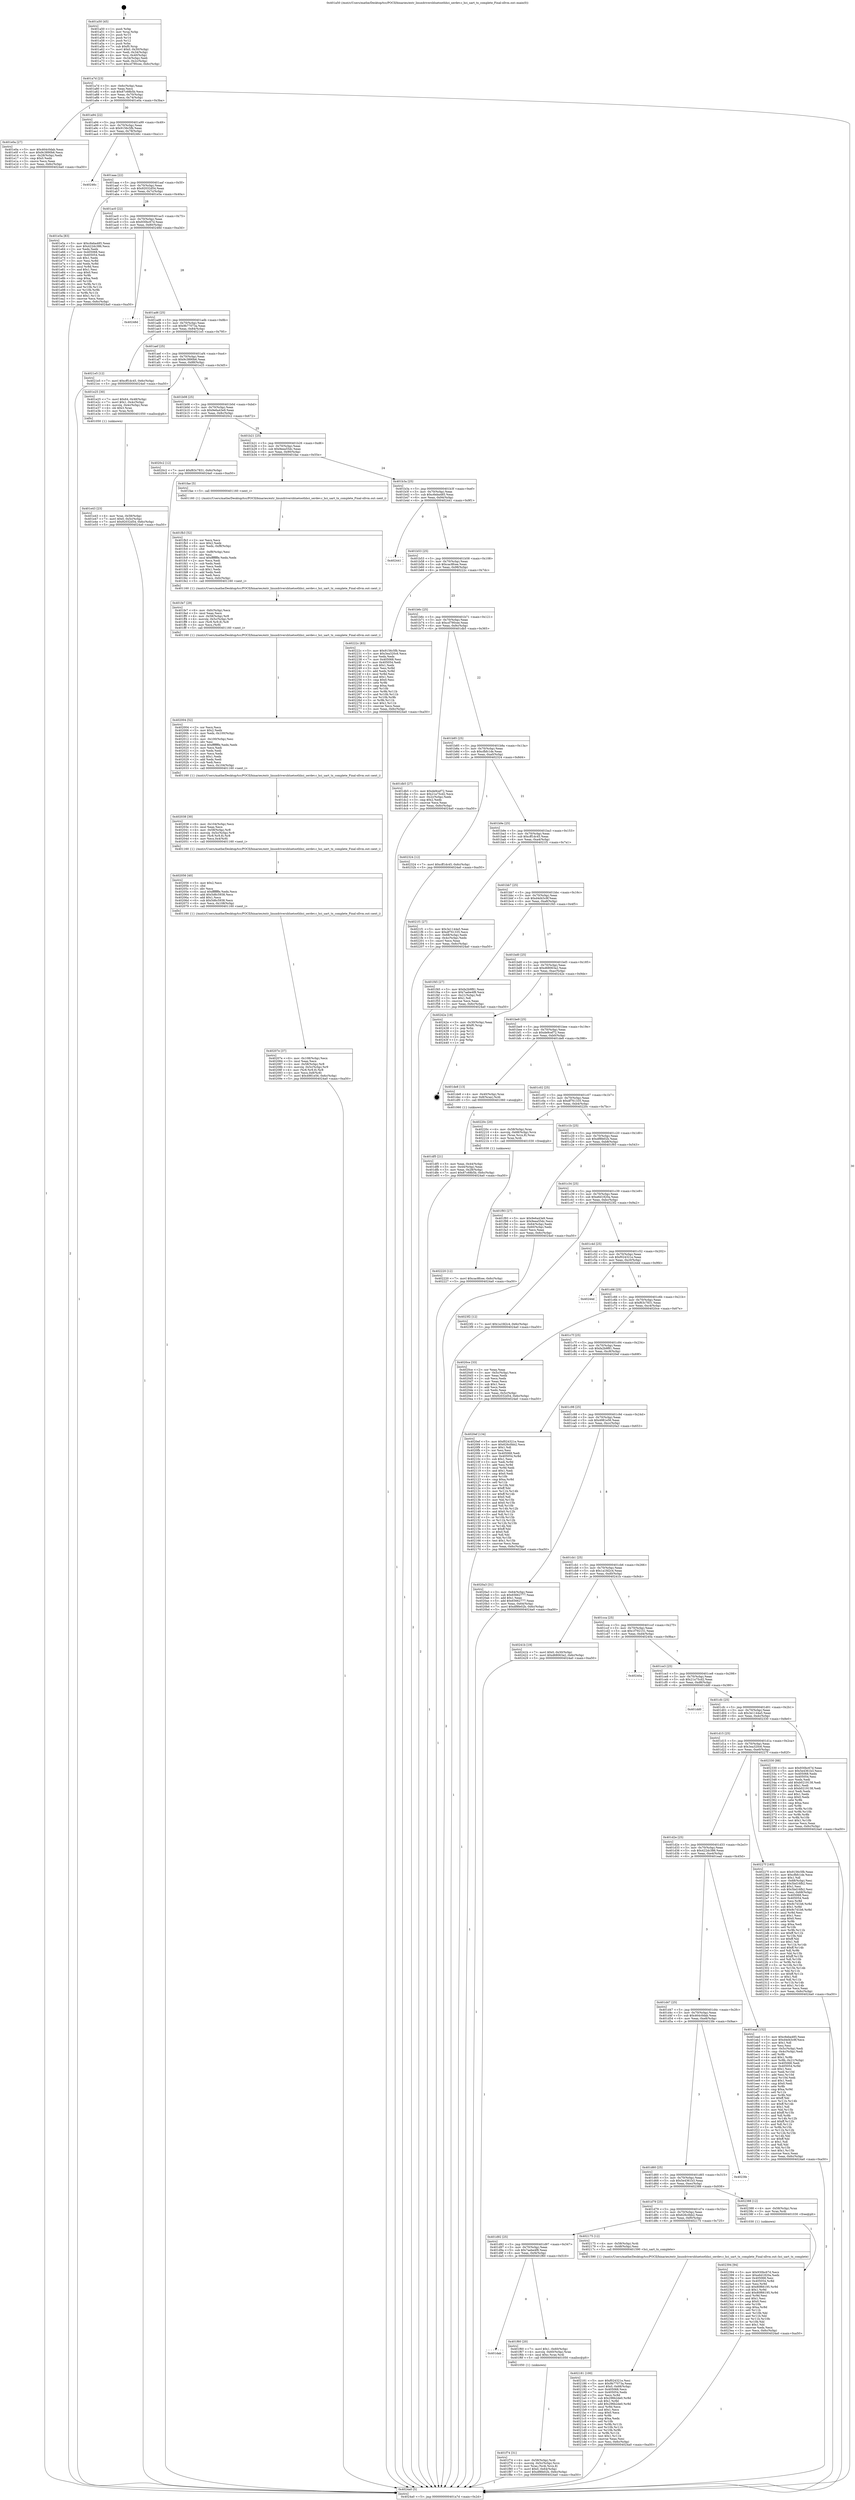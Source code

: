digraph "0x401a50" {
  label = "0x401a50 (/mnt/c/Users/mathe/Desktop/tcc/POCII/binaries/extr_linuxdriversbluetoothhci_serdev.c_hci_uart_tx_complete_Final-ollvm.out::main(0))"
  labelloc = "t"
  node[shape=record]

  Entry [label="",width=0.3,height=0.3,shape=circle,fillcolor=black,style=filled]
  "0x401a7d" [label="{
     0x401a7d [23]\l
     | [instrs]\l
     &nbsp;&nbsp;0x401a7d \<+3\>: mov -0x6c(%rbp),%eax\l
     &nbsp;&nbsp;0x401a80 \<+2\>: mov %eax,%ecx\l
     &nbsp;&nbsp;0x401a82 \<+6\>: sub $0x87c68b5b,%ecx\l
     &nbsp;&nbsp;0x401a88 \<+3\>: mov %eax,-0x70(%rbp)\l
     &nbsp;&nbsp;0x401a8b \<+3\>: mov %ecx,-0x74(%rbp)\l
     &nbsp;&nbsp;0x401a8e \<+6\>: je 0000000000401e0a \<main+0x3ba\>\l
  }"]
  "0x401e0a" [label="{
     0x401e0a [27]\l
     | [instrs]\l
     &nbsp;&nbsp;0x401e0a \<+5\>: mov $0x464c0dab,%eax\l
     &nbsp;&nbsp;0x401e0f \<+5\>: mov $0x9c3890b6,%ecx\l
     &nbsp;&nbsp;0x401e14 \<+3\>: mov -0x28(%rbp),%edx\l
     &nbsp;&nbsp;0x401e17 \<+3\>: cmp $0x0,%edx\l
     &nbsp;&nbsp;0x401e1a \<+3\>: cmove %ecx,%eax\l
     &nbsp;&nbsp;0x401e1d \<+3\>: mov %eax,-0x6c(%rbp)\l
     &nbsp;&nbsp;0x401e20 \<+5\>: jmp 00000000004024a0 \<main+0xa50\>\l
  }"]
  "0x401a94" [label="{
     0x401a94 [22]\l
     | [instrs]\l
     &nbsp;&nbsp;0x401a94 \<+5\>: jmp 0000000000401a99 \<main+0x49\>\l
     &nbsp;&nbsp;0x401a99 \<+3\>: mov -0x70(%rbp),%eax\l
     &nbsp;&nbsp;0x401a9c \<+5\>: sub $0x9156c5fb,%eax\l
     &nbsp;&nbsp;0x401aa1 \<+3\>: mov %eax,-0x78(%rbp)\l
     &nbsp;&nbsp;0x401aa4 \<+6\>: je 000000000040246c \<main+0xa1c\>\l
  }"]
  Exit [label="",width=0.3,height=0.3,shape=circle,fillcolor=black,style=filled,peripheries=2]
  "0x40246c" [label="{
     0x40246c\l
  }", style=dashed]
  "0x401aaa" [label="{
     0x401aaa [22]\l
     | [instrs]\l
     &nbsp;&nbsp;0x401aaa \<+5\>: jmp 0000000000401aaf \<main+0x5f\>\l
     &nbsp;&nbsp;0x401aaf \<+3\>: mov -0x70(%rbp),%eax\l
     &nbsp;&nbsp;0x401ab2 \<+5\>: sub $0x92032d54,%eax\l
     &nbsp;&nbsp;0x401ab7 \<+3\>: mov %eax,-0x7c(%rbp)\l
     &nbsp;&nbsp;0x401aba \<+6\>: je 0000000000401e5a \<main+0x40a\>\l
  }"]
  "0x402394" [label="{
     0x402394 [94]\l
     | [instrs]\l
     &nbsp;&nbsp;0x402394 \<+5\>: mov $0x930bc67d,%ecx\l
     &nbsp;&nbsp;0x402399 \<+5\>: mov $0xe6d1820a,%edx\l
     &nbsp;&nbsp;0x40239e \<+7\>: mov 0x405068,%esi\l
     &nbsp;&nbsp;0x4023a5 \<+8\>: mov 0x405054,%r8d\l
     &nbsp;&nbsp;0x4023ad \<+3\>: mov %esi,%r9d\l
     &nbsp;&nbsp;0x4023b0 \<+7\>: sub $0x80f66195,%r9d\l
     &nbsp;&nbsp;0x4023b7 \<+4\>: sub $0x1,%r9d\l
     &nbsp;&nbsp;0x4023bb \<+7\>: add $0x80f66195,%r9d\l
     &nbsp;&nbsp;0x4023c2 \<+4\>: imul %r9d,%esi\l
     &nbsp;&nbsp;0x4023c6 \<+3\>: and $0x1,%esi\l
     &nbsp;&nbsp;0x4023c9 \<+3\>: cmp $0x0,%esi\l
     &nbsp;&nbsp;0x4023cc \<+4\>: sete %r10b\l
     &nbsp;&nbsp;0x4023d0 \<+4\>: cmp $0xa,%r8d\l
     &nbsp;&nbsp;0x4023d4 \<+4\>: setl %r11b\l
     &nbsp;&nbsp;0x4023d8 \<+3\>: mov %r10b,%bl\l
     &nbsp;&nbsp;0x4023db \<+3\>: and %r11b,%bl\l
     &nbsp;&nbsp;0x4023de \<+3\>: xor %r11b,%r10b\l
     &nbsp;&nbsp;0x4023e1 \<+3\>: or %r10b,%bl\l
     &nbsp;&nbsp;0x4023e4 \<+3\>: test $0x1,%bl\l
     &nbsp;&nbsp;0x4023e7 \<+3\>: cmovne %edx,%ecx\l
     &nbsp;&nbsp;0x4023ea \<+3\>: mov %ecx,-0x6c(%rbp)\l
     &nbsp;&nbsp;0x4023ed \<+5\>: jmp 00000000004024a0 \<main+0xa50\>\l
  }"]
  "0x401e5a" [label="{
     0x401e5a [83]\l
     | [instrs]\l
     &nbsp;&nbsp;0x401e5a \<+5\>: mov $0xc6eba485,%eax\l
     &nbsp;&nbsp;0x401e5f \<+5\>: mov $0x422dc386,%ecx\l
     &nbsp;&nbsp;0x401e64 \<+2\>: xor %edx,%edx\l
     &nbsp;&nbsp;0x401e66 \<+7\>: mov 0x405068,%esi\l
     &nbsp;&nbsp;0x401e6d \<+7\>: mov 0x405054,%edi\l
     &nbsp;&nbsp;0x401e74 \<+3\>: sub $0x1,%edx\l
     &nbsp;&nbsp;0x401e77 \<+3\>: mov %esi,%r8d\l
     &nbsp;&nbsp;0x401e7a \<+3\>: add %edx,%r8d\l
     &nbsp;&nbsp;0x401e7d \<+4\>: imul %r8d,%esi\l
     &nbsp;&nbsp;0x401e81 \<+3\>: and $0x1,%esi\l
     &nbsp;&nbsp;0x401e84 \<+3\>: cmp $0x0,%esi\l
     &nbsp;&nbsp;0x401e87 \<+4\>: sete %r9b\l
     &nbsp;&nbsp;0x401e8b \<+3\>: cmp $0xa,%edi\l
     &nbsp;&nbsp;0x401e8e \<+4\>: setl %r10b\l
     &nbsp;&nbsp;0x401e92 \<+3\>: mov %r9b,%r11b\l
     &nbsp;&nbsp;0x401e95 \<+3\>: and %r10b,%r11b\l
     &nbsp;&nbsp;0x401e98 \<+3\>: xor %r10b,%r9b\l
     &nbsp;&nbsp;0x401e9b \<+3\>: or %r9b,%r11b\l
     &nbsp;&nbsp;0x401e9e \<+4\>: test $0x1,%r11b\l
     &nbsp;&nbsp;0x401ea2 \<+3\>: cmovne %ecx,%eax\l
     &nbsp;&nbsp;0x401ea5 \<+3\>: mov %eax,-0x6c(%rbp)\l
     &nbsp;&nbsp;0x401ea8 \<+5\>: jmp 00000000004024a0 \<main+0xa50\>\l
  }"]
  "0x401ac0" [label="{
     0x401ac0 [22]\l
     | [instrs]\l
     &nbsp;&nbsp;0x401ac0 \<+5\>: jmp 0000000000401ac5 \<main+0x75\>\l
     &nbsp;&nbsp;0x401ac5 \<+3\>: mov -0x70(%rbp),%eax\l
     &nbsp;&nbsp;0x401ac8 \<+5\>: sub $0x930bc67d,%eax\l
     &nbsp;&nbsp;0x401acd \<+3\>: mov %eax,-0x80(%rbp)\l
     &nbsp;&nbsp;0x401ad0 \<+6\>: je 000000000040248d \<main+0xa3d\>\l
  }"]
  "0x402220" [label="{
     0x402220 [12]\l
     | [instrs]\l
     &nbsp;&nbsp;0x402220 \<+7\>: movl $0xcac8fcee,-0x6c(%rbp)\l
     &nbsp;&nbsp;0x402227 \<+5\>: jmp 00000000004024a0 \<main+0xa50\>\l
  }"]
  "0x40248d" [label="{
     0x40248d\l
  }", style=dashed]
  "0x401ad6" [label="{
     0x401ad6 [25]\l
     | [instrs]\l
     &nbsp;&nbsp;0x401ad6 \<+5\>: jmp 0000000000401adb \<main+0x8b\>\l
     &nbsp;&nbsp;0x401adb \<+3\>: mov -0x70(%rbp),%eax\l
     &nbsp;&nbsp;0x401ade \<+5\>: sub $0x9b77073a,%eax\l
     &nbsp;&nbsp;0x401ae3 \<+6\>: mov %eax,-0x84(%rbp)\l
     &nbsp;&nbsp;0x401ae9 \<+6\>: je 00000000004021e5 \<main+0x795\>\l
  }"]
  "0x402181" [label="{
     0x402181 [100]\l
     | [instrs]\l
     &nbsp;&nbsp;0x402181 \<+5\>: mov $0xf024321e,%esi\l
     &nbsp;&nbsp;0x402186 \<+5\>: mov $0x9b77073a,%eax\l
     &nbsp;&nbsp;0x40218b \<+7\>: movl $0x0,-0x68(%rbp)\l
     &nbsp;&nbsp;0x402192 \<+7\>: mov 0x405068,%ecx\l
     &nbsp;&nbsp;0x402199 \<+7\>: mov 0x405054,%edx\l
     &nbsp;&nbsp;0x4021a0 \<+3\>: mov %ecx,%r8d\l
     &nbsp;&nbsp;0x4021a3 \<+7\>: sub $0x296b2de0,%r8d\l
     &nbsp;&nbsp;0x4021aa \<+4\>: sub $0x1,%r8d\l
     &nbsp;&nbsp;0x4021ae \<+7\>: add $0x296b2de0,%r8d\l
     &nbsp;&nbsp;0x4021b5 \<+4\>: imul %r8d,%ecx\l
     &nbsp;&nbsp;0x4021b9 \<+3\>: and $0x1,%ecx\l
     &nbsp;&nbsp;0x4021bc \<+3\>: cmp $0x0,%ecx\l
     &nbsp;&nbsp;0x4021bf \<+4\>: sete %r9b\l
     &nbsp;&nbsp;0x4021c3 \<+3\>: cmp $0xa,%edx\l
     &nbsp;&nbsp;0x4021c6 \<+4\>: setl %r10b\l
     &nbsp;&nbsp;0x4021ca \<+3\>: mov %r9b,%r11b\l
     &nbsp;&nbsp;0x4021cd \<+3\>: and %r10b,%r11b\l
     &nbsp;&nbsp;0x4021d0 \<+3\>: xor %r10b,%r9b\l
     &nbsp;&nbsp;0x4021d3 \<+3\>: or %r9b,%r11b\l
     &nbsp;&nbsp;0x4021d6 \<+4\>: test $0x1,%r11b\l
     &nbsp;&nbsp;0x4021da \<+3\>: cmovne %eax,%esi\l
     &nbsp;&nbsp;0x4021dd \<+3\>: mov %esi,-0x6c(%rbp)\l
     &nbsp;&nbsp;0x4021e0 \<+5\>: jmp 00000000004024a0 \<main+0xa50\>\l
  }"]
  "0x4021e5" [label="{
     0x4021e5 [12]\l
     | [instrs]\l
     &nbsp;&nbsp;0x4021e5 \<+7\>: movl $0xcff1dc45,-0x6c(%rbp)\l
     &nbsp;&nbsp;0x4021ec \<+5\>: jmp 00000000004024a0 \<main+0xa50\>\l
  }"]
  "0x401aef" [label="{
     0x401aef [25]\l
     | [instrs]\l
     &nbsp;&nbsp;0x401aef \<+5\>: jmp 0000000000401af4 \<main+0xa4\>\l
     &nbsp;&nbsp;0x401af4 \<+3\>: mov -0x70(%rbp),%eax\l
     &nbsp;&nbsp;0x401af7 \<+5\>: sub $0x9c3890b6,%eax\l
     &nbsp;&nbsp;0x401afc \<+6\>: mov %eax,-0x88(%rbp)\l
     &nbsp;&nbsp;0x401b02 \<+6\>: je 0000000000401e25 \<main+0x3d5\>\l
  }"]
  "0x40207e" [label="{
     0x40207e [37]\l
     | [instrs]\l
     &nbsp;&nbsp;0x40207e \<+6\>: mov -0x108(%rbp),%ecx\l
     &nbsp;&nbsp;0x402084 \<+3\>: imul %eax,%ecx\l
     &nbsp;&nbsp;0x402087 \<+4\>: mov -0x58(%rbp),%r8\l
     &nbsp;&nbsp;0x40208b \<+4\>: movslq -0x5c(%rbp),%r9\l
     &nbsp;&nbsp;0x40208f \<+4\>: mov (%r8,%r9,8),%r8\l
     &nbsp;&nbsp;0x402093 \<+4\>: mov %ecx,0x8(%r8)\l
     &nbsp;&nbsp;0x402097 \<+7\>: movl $0x4981e56,-0x6c(%rbp)\l
     &nbsp;&nbsp;0x40209e \<+5\>: jmp 00000000004024a0 \<main+0xa50\>\l
  }"]
  "0x401e25" [label="{
     0x401e25 [30]\l
     | [instrs]\l
     &nbsp;&nbsp;0x401e25 \<+7\>: movl $0x64,-0x48(%rbp)\l
     &nbsp;&nbsp;0x401e2c \<+7\>: movl $0x1,-0x4c(%rbp)\l
     &nbsp;&nbsp;0x401e33 \<+4\>: movslq -0x4c(%rbp),%rax\l
     &nbsp;&nbsp;0x401e37 \<+4\>: shl $0x3,%rax\l
     &nbsp;&nbsp;0x401e3b \<+3\>: mov %rax,%rdi\l
     &nbsp;&nbsp;0x401e3e \<+5\>: call 0000000000401050 \<malloc@plt\>\l
     | [calls]\l
     &nbsp;&nbsp;0x401050 \{1\} (unknown)\l
  }"]
  "0x401b08" [label="{
     0x401b08 [25]\l
     | [instrs]\l
     &nbsp;&nbsp;0x401b08 \<+5\>: jmp 0000000000401b0d \<main+0xbd\>\l
     &nbsp;&nbsp;0x401b0d \<+3\>: mov -0x70(%rbp),%eax\l
     &nbsp;&nbsp;0x401b10 \<+5\>: sub $0x9e6a43e9,%eax\l
     &nbsp;&nbsp;0x401b15 \<+6\>: mov %eax,-0x8c(%rbp)\l
     &nbsp;&nbsp;0x401b1b \<+6\>: je 00000000004020c2 \<main+0x672\>\l
  }"]
  "0x402056" [label="{
     0x402056 [40]\l
     | [instrs]\l
     &nbsp;&nbsp;0x402056 \<+5\>: mov $0x2,%ecx\l
     &nbsp;&nbsp;0x40205b \<+1\>: cltd\l
     &nbsp;&nbsp;0x40205c \<+2\>: idiv %ecx\l
     &nbsp;&nbsp;0x40205e \<+6\>: imul $0xfffffffe,%edx,%ecx\l
     &nbsp;&nbsp;0x402064 \<+6\>: add $0x5d6c5938,%ecx\l
     &nbsp;&nbsp;0x40206a \<+3\>: add $0x1,%ecx\l
     &nbsp;&nbsp;0x40206d \<+6\>: sub $0x5d6c5938,%ecx\l
     &nbsp;&nbsp;0x402073 \<+6\>: mov %ecx,-0x108(%rbp)\l
     &nbsp;&nbsp;0x402079 \<+5\>: call 0000000000401160 \<next_i\>\l
     | [calls]\l
     &nbsp;&nbsp;0x401160 \{1\} (/mnt/c/Users/mathe/Desktop/tcc/POCII/binaries/extr_linuxdriversbluetoothhci_serdev.c_hci_uart_tx_complete_Final-ollvm.out::next_i)\l
  }"]
  "0x4020c2" [label="{
     0x4020c2 [12]\l
     | [instrs]\l
     &nbsp;&nbsp;0x4020c2 \<+7\>: movl $0xf63c7831,-0x6c(%rbp)\l
     &nbsp;&nbsp;0x4020c9 \<+5\>: jmp 00000000004024a0 \<main+0xa50\>\l
  }"]
  "0x401b21" [label="{
     0x401b21 [25]\l
     | [instrs]\l
     &nbsp;&nbsp;0x401b21 \<+5\>: jmp 0000000000401b26 \<main+0xd6\>\l
     &nbsp;&nbsp;0x401b26 \<+3\>: mov -0x70(%rbp),%eax\l
     &nbsp;&nbsp;0x401b29 \<+5\>: sub $0x9eea55dc,%eax\l
     &nbsp;&nbsp;0x401b2e \<+6\>: mov %eax,-0x90(%rbp)\l
     &nbsp;&nbsp;0x401b34 \<+6\>: je 0000000000401fae \<main+0x55e\>\l
  }"]
  "0x402038" [label="{
     0x402038 [30]\l
     | [instrs]\l
     &nbsp;&nbsp;0x402038 \<+6\>: mov -0x104(%rbp),%ecx\l
     &nbsp;&nbsp;0x40203e \<+3\>: imul %eax,%ecx\l
     &nbsp;&nbsp;0x402041 \<+4\>: mov -0x58(%rbp),%r8\l
     &nbsp;&nbsp;0x402045 \<+4\>: movslq -0x5c(%rbp),%r9\l
     &nbsp;&nbsp;0x402049 \<+4\>: mov (%r8,%r9,8),%r8\l
     &nbsp;&nbsp;0x40204d \<+4\>: mov %ecx,0x4(%r8)\l
     &nbsp;&nbsp;0x402051 \<+5\>: call 0000000000401160 \<next_i\>\l
     | [calls]\l
     &nbsp;&nbsp;0x401160 \{1\} (/mnt/c/Users/mathe/Desktop/tcc/POCII/binaries/extr_linuxdriversbluetoothhci_serdev.c_hci_uart_tx_complete_Final-ollvm.out::next_i)\l
  }"]
  "0x401fae" [label="{
     0x401fae [5]\l
     | [instrs]\l
     &nbsp;&nbsp;0x401fae \<+5\>: call 0000000000401160 \<next_i\>\l
     | [calls]\l
     &nbsp;&nbsp;0x401160 \{1\} (/mnt/c/Users/mathe/Desktop/tcc/POCII/binaries/extr_linuxdriversbluetoothhci_serdev.c_hci_uart_tx_complete_Final-ollvm.out::next_i)\l
  }"]
  "0x401b3a" [label="{
     0x401b3a [25]\l
     | [instrs]\l
     &nbsp;&nbsp;0x401b3a \<+5\>: jmp 0000000000401b3f \<main+0xef\>\l
     &nbsp;&nbsp;0x401b3f \<+3\>: mov -0x70(%rbp),%eax\l
     &nbsp;&nbsp;0x401b42 \<+5\>: sub $0xc6eba485,%eax\l
     &nbsp;&nbsp;0x401b47 \<+6\>: mov %eax,-0x94(%rbp)\l
     &nbsp;&nbsp;0x401b4d \<+6\>: je 0000000000402441 \<main+0x9f1\>\l
  }"]
  "0x402004" [label="{
     0x402004 [52]\l
     | [instrs]\l
     &nbsp;&nbsp;0x402004 \<+2\>: xor %ecx,%ecx\l
     &nbsp;&nbsp;0x402006 \<+5\>: mov $0x2,%edx\l
     &nbsp;&nbsp;0x40200b \<+6\>: mov %edx,-0x100(%rbp)\l
     &nbsp;&nbsp;0x402011 \<+1\>: cltd\l
     &nbsp;&nbsp;0x402012 \<+6\>: mov -0x100(%rbp),%esi\l
     &nbsp;&nbsp;0x402018 \<+2\>: idiv %esi\l
     &nbsp;&nbsp;0x40201a \<+6\>: imul $0xfffffffe,%edx,%edx\l
     &nbsp;&nbsp;0x402020 \<+2\>: mov %ecx,%edi\l
     &nbsp;&nbsp;0x402022 \<+2\>: sub %edx,%edi\l
     &nbsp;&nbsp;0x402024 \<+2\>: mov %ecx,%edx\l
     &nbsp;&nbsp;0x402026 \<+3\>: sub $0x1,%edx\l
     &nbsp;&nbsp;0x402029 \<+2\>: add %edx,%edi\l
     &nbsp;&nbsp;0x40202b \<+2\>: sub %edi,%ecx\l
     &nbsp;&nbsp;0x40202d \<+6\>: mov %ecx,-0x104(%rbp)\l
     &nbsp;&nbsp;0x402033 \<+5\>: call 0000000000401160 \<next_i\>\l
     | [calls]\l
     &nbsp;&nbsp;0x401160 \{1\} (/mnt/c/Users/mathe/Desktop/tcc/POCII/binaries/extr_linuxdriversbluetoothhci_serdev.c_hci_uart_tx_complete_Final-ollvm.out::next_i)\l
  }"]
  "0x402441" [label="{
     0x402441\l
  }", style=dashed]
  "0x401b53" [label="{
     0x401b53 [25]\l
     | [instrs]\l
     &nbsp;&nbsp;0x401b53 \<+5\>: jmp 0000000000401b58 \<main+0x108\>\l
     &nbsp;&nbsp;0x401b58 \<+3\>: mov -0x70(%rbp),%eax\l
     &nbsp;&nbsp;0x401b5b \<+5\>: sub $0xcac8fcee,%eax\l
     &nbsp;&nbsp;0x401b60 \<+6\>: mov %eax,-0x98(%rbp)\l
     &nbsp;&nbsp;0x401b66 \<+6\>: je 000000000040222c \<main+0x7dc\>\l
  }"]
  "0x401fe7" [label="{
     0x401fe7 [29]\l
     | [instrs]\l
     &nbsp;&nbsp;0x401fe7 \<+6\>: mov -0xfc(%rbp),%ecx\l
     &nbsp;&nbsp;0x401fed \<+3\>: imul %eax,%ecx\l
     &nbsp;&nbsp;0x401ff0 \<+4\>: mov -0x58(%rbp),%r8\l
     &nbsp;&nbsp;0x401ff4 \<+4\>: movslq -0x5c(%rbp),%r9\l
     &nbsp;&nbsp;0x401ff8 \<+4\>: mov (%r8,%r9,8),%r8\l
     &nbsp;&nbsp;0x401ffc \<+3\>: mov %ecx,(%r8)\l
     &nbsp;&nbsp;0x401fff \<+5\>: call 0000000000401160 \<next_i\>\l
     | [calls]\l
     &nbsp;&nbsp;0x401160 \{1\} (/mnt/c/Users/mathe/Desktop/tcc/POCII/binaries/extr_linuxdriversbluetoothhci_serdev.c_hci_uart_tx_complete_Final-ollvm.out::next_i)\l
  }"]
  "0x40222c" [label="{
     0x40222c [83]\l
     | [instrs]\l
     &nbsp;&nbsp;0x40222c \<+5\>: mov $0x9156c5fb,%eax\l
     &nbsp;&nbsp;0x402231 \<+5\>: mov $0x3ea320c6,%ecx\l
     &nbsp;&nbsp;0x402236 \<+2\>: xor %edx,%edx\l
     &nbsp;&nbsp;0x402238 \<+7\>: mov 0x405068,%esi\l
     &nbsp;&nbsp;0x40223f \<+7\>: mov 0x405054,%edi\l
     &nbsp;&nbsp;0x402246 \<+3\>: sub $0x1,%edx\l
     &nbsp;&nbsp;0x402249 \<+3\>: mov %esi,%r8d\l
     &nbsp;&nbsp;0x40224c \<+3\>: add %edx,%r8d\l
     &nbsp;&nbsp;0x40224f \<+4\>: imul %r8d,%esi\l
     &nbsp;&nbsp;0x402253 \<+3\>: and $0x1,%esi\l
     &nbsp;&nbsp;0x402256 \<+3\>: cmp $0x0,%esi\l
     &nbsp;&nbsp;0x402259 \<+4\>: sete %r9b\l
     &nbsp;&nbsp;0x40225d \<+3\>: cmp $0xa,%edi\l
     &nbsp;&nbsp;0x402260 \<+4\>: setl %r10b\l
     &nbsp;&nbsp;0x402264 \<+3\>: mov %r9b,%r11b\l
     &nbsp;&nbsp;0x402267 \<+3\>: and %r10b,%r11b\l
     &nbsp;&nbsp;0x40226a \<+3\>: xor %r10b,%r9b\l
     &nbsp;&nbsp;0x40226d \<+3\>: or %r9b,%r11b\l
     &nbsp;&nbsp;0x402270 \<+4\>: test $0x1,%r11b\l
     &nbsp;&nbsp;0x402274 \<+3\>: cmovne %ecx,%eax\l
     &nbsp;&nbsp;0x402277 \<+3\>: mov %eax,-0x6c(%rbp)\l
     &nbsp;&nbsp;0x40227a \<+5\>: jmp 00000000004024a0 \<main+0xa50\>\l
  }"]
  "0x401b6c" [label="{
     0x401b6c [25]\l
     | [instrs]\l
     &nbsp;&nbsp;0x401b6c \<+5\>: jmp 0000000000401b71 \<main+0x121\>\l
     &nbsp;&nbsp;0x401b71 \<+3\>: mov -0x70(%rbp),%eax\l
     &nbsp;&nbsp;0x401b74 \<+5\>: sub $0xcd790cee,%eax\l
     &nbsp;&nbsp;0x401b79 \<+6\>: mov %eax,-0x9c(%rbp)\l
     &nbsp;&nbsp;0x401b7f \<+6\>: je 0000000000401db5 \<main+0x365\>\l
  }"]
  "0x401fb3" [label="{
     0x401fb3 [52]\l
     | [instrs]\l
     &nbsp;&nbsp;0x401fb3 \<+2\>: xor %ecx,%ecx\l
     &nbsp;&nbsp;0x401fb5 \<+5\>: mov $0x2,%edx\l
     &nbsp;&nbsp;0x401fba \<+6\>: mov %edx,-0xf8(%rbp)\l
     &nbsp;&nbsp;0x401fc0 \<+1\>: cltd\l
     &nbsp;&nbsp;0x401fc1 \<+6\>: mov -0xf8(%rbp),%esi\l
     &nbsp;&nbsp;0x401fc7 \<+2\>: idiv %esi\l
     &nbsp;&nbsp;0x401fc9 \<+6\>: imul $0xfffffffe,%edx,%edx\l
     &nbsp;&nbsp;0x401fcf \<+2\>: mov %ecx,%edi\l
     &nbsp;&nbsp;0x401fd1 \<+2\>: sub %edx,%edi\l
     &nbsp;&nbsp;0x401fd3 \<+2\>: mov %ecx,%edx\l
     &nbsp;&nbsp;0x401fd5 \<+3\>: sub $0x1,%edx\l
     &nbsp;&nbsp;0x401fd8 \<+2\>: add %edx,%edi\l
     &nbsp;&nbsp;0x401fda \<+2\>: sub %edi,%ecx\l
     &nbsp;&nbsp;0x401fdc \<+6\>: mov %ecx,-0xfc(%rbp)\l
     &nbsp;&nbsp;0x401fe2 \<+5\>: call 0000000000401160 \<next_i\>\l
     | [calls]\l
     &nbsp;&nbsp;0x401160 \{1\} (/mnt/c/Users/mathe/Desktop/tcc/POCII/binaries/extr_linuxdriversbluetoothhci_serdev.c_hci_uart_tx_complete_Final-ollvm.out::next_i)\l
  }"]
  "0x401db5" [label="{
     0x401db5 [27]\l
     | [instrs]\l
     &nbsp;&nbsp;0x401db5 \<+5\>: mov $0xde9cef72,%eax\l
     &nbsp;&nbsp;0x401dba \<+5\>: mov $0x21a75cd2,%ecx\l
     &nbsp;&nbsp;0x401dbf \<+3\>: mov -0x2c(%rbp),%edx\l
     &nbsp;&nbsp;0x401dc2 \<+3\>: cmp $0x2,%edx\l
     &nbsp;&nbsp;0x401dc5 \<+3\>: cmovne %ecx,%eax\l
     &nbsp;&nbsp;0x401dc8 \<+3\>: mov %eax,-0x6c(%rbp)\l
     &nbsp;&nbsp;0x401dcb \<+5\>: jmp 00000000004024a0 \<main+0xa50\>\l
  }"]
  "0x401b85" [label="{
     0x401b85 [25]\l
     | [instrs]\l
     &nbsp;&nbsp;0x401b85 \<+5\>: jmp 0000000000401b8a \<main+0x13a\>\l
     &nbsp;&nbsp;0x401b8a \<+3\>: mov -0x70(%rbp),%eax\l
     &nbsp;&nbsp;0x401b8d \<+5\>: sub $0xcfbfc1de,%eax\l
     &nbsp;&nbsp;0x401b92 \<+6\>: mov %eax,-0xa0(%rbp)\l
     &nbsp;&nbsp;0x401b98 \<+6\>: je 0000000000402324 \<main+0x8d4\>\l
  }"]
  "0x4024a0" [label="{
     0x4024a0 [5]\l
     | [instrs]\l
     &nbsp;&nbsp;0x4024a0 \<+5\>: jmp 0000000000401a7d \<main+0x2d\>\l
  }"]
  "0x401a50" [label="{
     0x401a50 [45]\l
     | [instrs]\l
     &nbsp;&nbsp;0x401a50 \<+1\>: push %rbp\l
     &nbsp;&nbsp;0x401a51 \<+3\>: mov %rsp,%rbp\l
     &nbsp;&nbsp;0x401a54 \<+2\>: push %r15\l
     &nbsp;&nbsp;0x401a56 \<+2\>: push %r14\l
     &nbsp;&nbsp;0x401a58 \<+2\>: push %r12\l
     &nbsp;&nbsp;0x401a5a \<+1\>: push %rbx\l
     &nbsp;&nbsp;0x401a5b \<+7\>: sub $0xf0,%rsp\l
     &nbsp;&nbsp;0x401a62 \<+7\>: movl $0x0,-0x30(%rbp)\l
     &nbsp;&nbsp;0x401a69 \<+3\>: mov %edi,-0x34(%rbp)\l
     &nbsp;&nbsp;0x401a6c \<+4\>: mov %rsi,-0x40(%rbp)\l
     &nbsp;&nbsp;0x401a70 \<+3\>: mov -0x34(%rbp),%edi\l
     &nbsp;&nbsp;0x401a73 \<+3\>: mov %edi,-0x2c(%rbp)\l
     &nbsp;&nbsp;0x401a76 \<+7\>: movl $0xcd790cee,-0x6c(%rbp)\l
  }"]
  "0x401f74" [label="{
     0x401f74 [31]\l
     | [instrs]\l
     &nbsp;&nbsp;0x401f74 \<+4\>: mov -0x58(%rbp),%rdi\l
     &nbsp;&nbsp;0x401f78 \<+4\>: movslq -0x5c(%rbp),%rcx\l
     &nbsp;&nbsp;0x401f7c \<+4\>: mov %rax,(%rdi,%rcx,8)\l
     &nbsp;&nbsp;0x401f80 \<+7\>: movl $0x0,-0x64(%rbp)\l
     &nbsp;&nbsp;0x401f87 \<+7\>: movl $0xdf8fe02b,-0x6c(%rbp)\l
     &nbsp;&nbsp;0x401f8e \<+5\>: jmp 00000000004024a0 \<main+0xa50\>\l
  }"]
  "0x402324" [label="{
     0x402324 [12]\l
     | [instrs]\l
     &nbsp;&nbsp;0x402324 \<+7\>: movl $0xcff1dc45,-0x6c(%rbp)\l
     &nbsp;&nbsp;0x40232b \<+5\>: jmp 00000000004024a0 \<main+0xa50\>\l
  }"]
  "0x401b9e" [label="{
     0x401b9e [25]\l
     | [instrs]\l
     &nbsp;&nbsp;0x401b9e \<+5\>: jmp 0000000000401ba3 \<main+0x153\>\l
     &nbsp;&nbsp;0x401ba3 \<+3\>: mov -0x70(%rbp),%eax\l
     &nbsp;&nbsp;0x401ba6 \<+5\>: sub $0xcff1dc45,%eax\l
     &nbsp;&nbsp;0x401bab \<+6\>: mov %eax,-0xa4(%rbp)\l
     &nbsp;&nbsp;0x401bb1 \<+6\>: je 00000000004021f1 \<main+0x7a1\>\l
  }"]
  "0x401dab" [label="{
     0x401dab\l
  }", style=dashed]
  "0x4021f1" [label="{
     0x4021f1 [27]\l
     | [instrs]\l
     &nbsp;&nbsp;0x4021f1 \<+5\>: mov $0x3e1144a5,%eax\l
     &nbsp;&nbsp;0x4021f6 \<+5\>: mov $0xdf761335,%ecx\l
     &nbsp;&nbsp;0x4021fb \<+3\>: mov -0x68(%rbp),%edx\l
     &nbsp;&nbsp;0x4021fe \<+3\>: cmp -0x4c(%rbp),%edx\l
     &nbsp;&nbsp;0x402201 \<+3\>: cmovl %ecx,%eax\l
     &nbsp;&nbsp;0x402204 \<+3\>: mov %eax,-0x6c(%rbp)\l
     &nbsp;&nbsp;0x402207 \<+5\>: jmp 00000000004024a0 \<main+0xa50\>\l
  }"]
  "0x401bb7" [label="{
     0x401bb7 [25]\l
     | [instrs]\l
     &nbsp;&nbsp;0x401bb7 \<+5\>: jmp 0000000000401bbc \<main+0x16c\>\l
     &nbsp;&nbsp;0x401bbc \<+3\>: mov -0x70(%rbp),%eax\l
     &nbsp;&nbsp;0x401bbf \<+5\>: sub $0xd4d43c9f,%eax\l
     &nbsp;&nbsp;0x401bc4 \<+6\>: mov %eax,-0xa8(%rbp)\l
     &nbsp;&nbsp;0x401bca \<+6\>: je 0000000000401f45 \<main+0x4f5\>\l
  }"]
  "0x401f60" [label="{
     0x401f60 [20]\l
     | [instrs]\l
     &nbsp;&nbsp;0x401f60 \<+7\>: movl $0x1,-0x60(%rbp)\l
     &nbsp;&nbsp;0x401f67 \<+4\>: movslq -0x60(%rbp),%rax\l
     &nbsp;&nbsp;0x401f6b \<+4\>: imul $0xc,%rax,%rdi\l
     &nbsp;&nbsp;0x401f6f \<+5\>: call 0000000000401050 \<malloc@plt\>\l
     | [calls]\l
     &nbsp;&nbsp;0x401050 \{1\} (unknown)\l
  }"]
  "0x401f45" [label="{
     0x401f45 [27]\l
     | [instrs]\l
     &nbsp;&nbsp;0x401f45 \<+5\>: mov $0xfa2b9f81,%eax\l
     &nbsp;&nbsp;0x401f4a \<+5\>: mov $0x7aebe4f8,%ecx\l
     &nbsp;&nbsp;0x401f4f \<+3\>: mov -0x21(%rbp),%dl\l
     &nbsp;&nbsp;0x401f52 \<+3\>: test $0x1,%dl\l
     &nbsp;&nbsp;0x401f55 \<+3\>: cmovne %ecx,%eax\l
     &nbsp;&nbsp;0x401f58 \<+3\>: mov %eax,-0x6c(%rbp)\l
     &nbsp;&nbsp;0x401f5b \<+5\>: jmp 00000000004024a0 \<main+0xa50\>\l
  }"]
  "0x401bd0" [label="{
     0x401bd0 [25]\l
     | [instrs]\l
     &nbsp;&nbsp;0x401bd0 \<+5\>: jmp 0000000000401bd5 \<main+0x185\>\l
     &nbsp;&nbsp;0x401bd5 \<+3\>: mov -0x70(%rbp),%eax\l
     &nbsp;&nbsp;0x401bd8 \<+5\>: sub $0xd68063a2,%eax\l
     &nbsp;&nbsp;0x401bdd \<+6\>: mov %eax,-0xac(%rbp)\l
     &nbsp;&nbsp;0x401be3 \<+6\>: je 000000000040242e \<main+0x9de\>\l
  }"]
  "0x401d92" [label="{
     0x401d92 [25]\l
     | [instrs]\l
     &nbsp;&nbsp;0x401d92 \<+5\>: jmp 0000000000401d97 \<main+0x347\>\l
     &nbsp;&nbsp;0x401d97 \<+3\>: mov -0x70(%rbp),%eax\l
     &nbsp;&nbsp;0x401d9a \<+5\>: sub $0x7aebe4f8,%eax\l
     &nbsp;&nbsp;0x401d9f \<+6\>: mov %eax,-0xf4(%rbp)\l
     &nbsp;&nbsp;0x401da5 \<+6\>: je 0000000000401f60 \<main+0x510\>\l
  }"]
  "0x40242e" [label="{
     0x40242e [19]\l
     | [instrs]\l
     &nbsp;&nbsp;0x40242e \<+3\>: mov -0x30(%rbp),%eax\l
     &nbsp;&nbsp;0x402431 \<+7\>: add $0xf0,%rsp\l
     &nbsp;&nbsp;0x402438 \<+1\>: pop %rbx\l
     &nbsp;&nbsp;0x402439 \<+2\>: pop %r12\l
     &nbsp;&nbsp;0x40243b \<+2\>: pop %r14\l
     &nbsp;&nbsp;0x40243d \<+2\>: pop %r15\l
     &nbsp;&nbsp;0x40243f \<+1\>: pop %rbp\l
     &nbsp;&nbsp;0x402440 \<+1\>: ret\l
  }"]
  "0x401be9" [label="{
     0x401be9 [25]\l
     | [instrs]\l
     &nbsp;&nbsp;0x401be9 \<+5\>: jmp 0000000000401bee \<main+0x19e\>\l
     &nbsp;&nbsp;0x401bee \<+3\>: mov -0x70(%rbp),%eax\l
     &nbsp;&nbsp;0x401bf1 \<+5\>: sub $0xde9cef72,%eax\l
     &nbsp;&nbsp;0x401bf6 \<+6\>: mov %eax,-0xb0(%rbp)\l
     &nbsp;&nbsp;0x401bfc \<+6\>: je 0000000000401de8 \<main+0x398\>\l
  }"]
  "0x402175" [label="{
     0x402175 [12]\l
     | [instrs]\l
     &nbsp;&nbsp;0x402175 \<+4\>: mov -0x58(%rbp),%rdi\l
     &nbsp;&nbsp;0x402179 \<+3\>: mov -0x48(%rbp),%esi\l
     &nbsp;&nbsp;0x40217c \<+5\>: call 0000000000401590 \<hci_uart_tx_complete\>\l
     | [calls]\l
     &nbsp;&nbsp;0x401590 \{1\} (/mnt/c/Users/mathe/Desktop/tcc/POCII/binaries/extr_linuxdriversbluetoothhci_serdev.c_hci_uart_tx_complete_Final-ollvm.out::hci_uart_tx_complete)\l
  }"]
  "0x401de8" [label="{
     0x401de8 [13]\l
     | [instrs]\l
     &nbsp;&nbsp;0x401de8 \<+4\>: mov -0x40(%rbp),%rax\l
     &nbsp;&nbsp;0x401dec \<+4\>: mov 0x8(%rax),%rdi\l
     &nbsp;&nbsp;0x401df0 \<+5\>: call 0000000000401060 \<atoi@plt\>\l
     | [calls]\l
     &nbsp;&nbsp;0x401060 \{1\} (unknown)\l
  }"]
  "0x401c02" [label="{
     0x401c02 [25]\l
     | [instrs]\l
     &nbsp;&nbsp;0x401c02 \<+5\>: jmp 0000000000401c07 \<main+0x1b7\>\l
     &nbsp;&nbsp;0x401c07 \<+3\>: mov -0x70(%rbp),%eax\l
     &nbsp;&nbsp;0x401c0a \<+5\>: sub $0xdf761335,%eax\l
     &nbsp;&nbsp;0x401c0f \<+6\>: mov %eax,-0xb4(%rbp)\l
     &nbsp;&nbsp;0x401c15 \<+6\>: je 000000000040220c \<main+0x7bc\>\l
  }"]
  "0x401df5" [label="{
     0x401df5 [21]\l
     | [instrs]\l
     &nbsp;&nbsp;0x401df5 \<+3\>: mov %eax,-0x44(%rbp)\l
     &nbsp;&nbsp;0x401df8 \<+3\>: mov -0x44(%rbp),%eax\l
     &nbsp;&nbsp;0x401dfb \<+3\>: mov %eax,-0x28(%rbp)\l
     &nbsp;&nbsp;0x401dfe \<+7\>: movl $0x87c68b5b,-0x6c(%rbp)\l
     &nbsp;&nbsp;0x401e05 \<+5\>: jmp 00000000004024a0 \<main+0xa50\>\l
  }"]
  "0x401e43" [label="{
     0x401e43 [23]\l
     | [instrs]\l
     &nbsp;&nbsp;0x401e43 \<+4\>: mov %rax,-0x58(%rbp)\l
     &nbsp;&nbsp;0x401e47 \<+7\>: movl $0x0,-0x5c(%rbp)\l
     &nbsp;&nbsp;0x401e4e \<+7\>: movl $0x92032d54,-0x6c(%rbp)\l
     &nbsp;&nbsp;0x401e55 \<+5\>: jmp 00000000004024a0 \<main+0xa50\>\l
  }"]
  "0x401d79" [label="{
     0x401d79 [25]\l
     | [instrs]\l
     &nbsp;&nbsp;0x401d79 \<+5\>: jmp 0000000000401d7e \<main+0x32e\>\l
     &nbsp;&nbsp;0x401d7e \<+3\>: mov -0x70(%rbp),%eax\l
     &nbsp;&nbsp;0x401d81 \<+5\>: sub $0x626c0bb2,%eax\l
     &nbsp;&nbsp;0x401d86 \<+6\>: mov %eax,-0xf0(%rbp)\l
     &nbsp;&nbsp;0x401d8c \<+6\>: je 0000000000402175 \<main+0x725\>\l
  }"]
  "0x40220c" [label="{
     0x40220c [20]\l
     | [instrs]\l
     &nbsp;&nbsp;0x40220c \<+4\>: mov -0x58(%rbp),%rax\l
     &nbsp;&nbsp;0x402210 \<+4\>: movslq -0x68(%rbp),%rcx\l
     &nbsp;&nbsp;0x402214 \<+4\>: mov (%rax,%rcx,8),%rax\l
     &nbsp;&nbsp;0x402218 \<+3\>: mov %rax,%rdi\l
     &nbsp;&nbsp;0x40221b \<+5\>: call 0000000000401030 \<free@plt\>\l
     | [calls]\l
     &nbsp;&nbsp;0x401030 \{1\} (unknown)\l
  }"]
  "0x401c1b" [label="{
     0x401c1b [25]\l
     | [instrs]\l
     &nbsp;&nbsp;0x401c1b \<+5\>: jmp 0000000000401c20 \<main+0x1d0\>\l
     &nbsp;&nbsp;0x401c20 \<+3\>: mov -0x70(%rbp),%eax\l
     &nbsp;&nbsp;0x401c23 \<+5\>: sub $0xdf8fe02b,%eax\l
     &nbsp;&nbsp;0x401c28 \<+6\>: mov %eax,-0xb8(%rbp)\l
     &nbsp;&nbsp;0x401c2e \<+6\>: je 0000000000401f93 \<main+0x543\>\l
  }"]
  "0x402388" [label="{
     0x402388 [12]\l
     | [instrs]\l
     &nbsp;&nbsp;0x402388 \<+4\>: mov -0x58(%rbp),%rax\l
     &nbsp;&nbsp;0x40238c \<+3\>: mov %rax,%rdi\l
     &nbsp;&nbsp;0x40238f \<+5\>: call 0000000000401030 \<free@plt\>\l
     | [calls]\l
     &nbsp;&nbsp;0x401030 \{1\} (unknown)\l
  }"]
  "0x401f93" [label="{
     0x401f93 [27]\l
     | [instrs]\l
     &nbsp;&nbsp;0x401f93 \<+5\>: mov $0x9e6a43e9,%eax\l
     &nbsp;&nbsp;0x401f98 \<+5\>: mov $0x9eea55dc,%ecx\l
     &nbsp;&nbsp;0x401f9d \<+3\>: mov -0x64(%rbp),%edx\l
     &nbsp;&nbsp;0x401fa0 \<+3\>: cmp -0x60(%rbp),%edx\l
     &nbsp;&nbsp;0x401fa3 \<+3\>: cmovl %ecx,%eax\l
     &nbsp;&nbsp;0x401fa6 \<+3\>: mov %eax,-0x6c(%rbp)\l
     &nbsp;&nbsp;0x401fa9 \<+5\>: jmp 00000000004024a0 \<main+0xa50\>\l
  }"]
  "0x401c34" [label="{
     0x401c34 [25]\l
     | [instrs]\l
     &nbsp;&nbsp;0x401c34 \<+5\>: jmp 0000000000401c39 \<main+0x1e9\>\l
     &nbsp;&nbsp;0x401c39 \<+3\>: mov -0x70(%rbp),%eax\l
     &nbsp;&nbsp;0x401c3c \<+5\>: sub $0xe6d1820a,%eax\l
     &nbsp;&nbsp;0x401c41 \<+6\>: mov %eax,-0xbc(%rbp)\l
     &nbsp;&nbsp;0x401c47 \<+6\>: je 00000000004023f2 \<main+0x9a2\>\l
  }"]
  "0x401d60" [label="{
     0x401d60 [25]\l
     | [instrs]\l
     &nbsp;&nbsp;0x401d60 \<+5\>: jmp 0000000000401d65 \<main+0x315\>\l
     &nbsp;&nbsp;0x401d65 \<+3\>: mov -0x70(%rbp),%eax\l
     &nbsp;&nbsp;0x401d68 \<+5\>: sub $0x5e4361b3,%eax\l
     &nbsp;&nbsp;0x401d6d \<+6\>: mov %eax,-0xec(%rbp)\l
     &nbsp;&nbsp;0x401d73 \<+6\>: je 0000000000402388 \<main+0x938\>\l
  }"]
  "0x4023f2" [label="{
     0x4023f2 [12]\l
     | [instrs]\l
     &nbsp;&nbsp;0x4023f2 \<+7\>: movl $0x1a1fd2c4,-0x6c(%rbp)\l
     &nbsp;&nbsp;0x4023f9 \<+5\>: jmp 00000000004024a0 \<main+0xa50\>\l
  }"]
  "0x401c4d" [label="{
     0x401c4d [25]\l
     | [instrs]\l
     &nbsp;&nbsp;0x401c4d \<+5\>: jmp 0000000000401c52 \<main+0x202\>\l
     &nbsp;&nbsp;0x401c52 \<+3\>: mov -0x70(%rbp),%eax\l
     &nbsp;&nbsp;0x401c55 \<+5\>: sub $0xf024321e,%eax\l
     &nbsp;&nbsp;0x401c5a \<+6\>: mov %eax,-0xc0(%rbp)\l
     &nbsp;&nbsp;0x401c60 \<+6\>: je 000000000040244d \<main+0x9fd\>\l
  }"]
  "0x4023fe" [label="{
     0x4023fe\l
  }", style=dashed]
  "0x40244d" [label="{
     0x40244d\l
  }", style=dashed]
  "0x401c66" [label="{
     0x401c66 [25]\l
     | [instrs]\l
     &nbsp;&nbsp;0x401c66 \<+5\>: jmp 0000000000401c6b \<main+0x21b\>\l
     &nbsp;&nbsp;0x401c6b \<+3\>: mov -0x70(%rbp),%eax\l
     &nbsp;&nbsp;0x401c6e \<+5\>: sub $0xf63c7831,%eax\l
     &nbsp;&nbsp;0x401c73 \<+6\>: mov %eax,-0xc4(%rbp)\l
     &nbsp;&nbsp;0x401c79 \<+6\>: je 00000000004020ce \<main+0x67e\>\l
  }"]
  "0x401d47" [label="{
     0x401d47 [25]\l
     | [instrs]\l
     &nbsp;&nbsp;0x401d47 \<+5\>: jmp 0000000000401d4c \<main+0x2fc\>\l
     &nbsp;&nbsp;0x401d4c \<+3\>: mov -0x70(%rbp),%eax\l
     &nbsp;&nbsp;0x401d4f \<+5\>: sub $0x464c0dab,%eax\l
     &nbsp;&nbsp;0x401d54 \<+6\>: mov %eax,-0xe8(%rbp)\l
     &nbsp;&nbsp;0x401d5a \<+6\>: je 00000000004023fe \<main+0x9ae\>\l
  }"]
  "0x4020ce" [label="{
     0x4020ce [33]\l
     | [instrs]\l
     &nbsp;&nbsp;0x4020ce \<+2\>: xor %eax,%eax\l
     &nbsp;&nbsp;0x4020d0 \<+3\>: mov -0x5c(%rbp),%ecx\l
     &nbsp;&nbsp;0x4020d3 \<+2\>: mov %eax,%edx\l
     &nbsp;&nbsp;0x4020d5 \<+2\>: sub %ecx,%edx\l
     &nbsp;&nbsp;0x4020d7 \<+2\>: mov %eax,%ecx\l
     &nbsp;&nbsp;0x4020d9 \<+3\>: sub $0x1,%ecx\l
     &nbsp;&nbsp;0x4020dc \<+2\>: add %ecx,%edx\l
     &nbsp;&nbsp;0x4020de \<+2\>: sub %edx,%eax\l
     &nbsp;&nbsp;0x4020e0 \<+3\>: mov %eax,-0x5c(%rbp)\l
     &nbsp;&nbsp;0x4020e3 \<+7\>: movl $0x92032d54,-0x6c(%rbp)\l
     &nbsp;&nbsp;0x4020ea \<+5\>: jmp 00000000004024a0 \<main+0xa50\>\l
  }"]
  "0x401c7f" [label="{
     0x401c7f [25]\l
     | [instrs]\l
     &nbsp;&nbsp;0x401c7f \<+5\>: jmp 0000000000401c84 \<main+0x234\>\l
     &nbsp;&nbsp;0x401c84 \<+3\>: mov -0x70(%rbp),%eax\l
     &nbsp;&nbsp;0x401c87 \<+5\>: sub $0xfa2b9f81,%eax\l
     &nbsp;&nbsp;0x401c8c \<+6\>: mov %eax,-0xc8(%rbp)\l
     &nbsp;&nbsp;0x401c92 \<+6\>: je 00000000004020ef \<main+0x69f\>\l
  }"]
  "0x401ead" [label="{
     0x401ead [152]\l
     | [instrs]\l
     &nbsp;&nbsp;0x401ead \<+5\>: mov $0xc6eba485,%eax\l
     &nbsp;&nbsp;0x401eb2 \<+5\>: mov $0xd4d43c9f,%ecx\l
     &nbsp;&nbsp;0x401eb7 \<+2\>: mov $0x1,%dl\l
     &nbsp;&nbsp;0x401eb9 \<+2\>: xor %esi,%esi\l
     &nbsp;&nbsp;0x401ebb \<+3\>: mov -0x5c(%rbp),%edi\l
     &nbsp;&nbsp;0x401ebe \<+3\>: cmp -0x4c(%rbp),%edi\l
     &nbsp;&nbsp;0x401ec1 \<+4\>: setl %r8b\l
     &nbsp;&nbsp;0x401ec5 \<+4\>: and $0x1,%r8b\l
     &nbsp;&nbsp;0x401ec9 \<+4\>: mov %r8b,-0x21(%rbp)\l
     &nbsp;&nbsp;0x401ecd \<+7\>: mov 0x405068,%edi\l
     &nbsp;&nbsp;0x401ed4 \<+8\>: mov 0x405054,%r9d\l
     &nbsp;&nbsp;0x401edc \<+3\>: sub $0x1,%esi\l
     &nbsp;&nbsp;0x401edf \<+3\>: mov %edi,%r10d\l
     &nbsp;&nbsp;0x401ee2 \<+3\>: add %esi,%r10d\l
     &nbsp;&nbsp;0x401ee5 \<+4\>: imul %r10d,%edi\l
     &nbsp;&nbsp;0x401ee9 \<+3\>: and $0x1,%edi\l
     &nbsp;&nbsp;0x401eec \<+3\>: cmp $0x0,%edi\l
     &nbsp;&nbsp;0x401eef \<+4\>: sete %r8b\l
     &nbsp;&nbsp;0x401ef3 \<+4\>: cmp $0xa,%r9d\l
     &nbsp;&nbsp;0x401ef7 \<+4\>: setl %r11b\l
     &nbsp;&nbsp;0x401efb \<+3\>: mov %r8b,%bl\l
     &nbsp;&nbsp;0x401efe \<+3\>: xor $0xff,%bl\l
     &nbsp;&nbsp;0x401f01 \<+3\>: mov %r11b,%r14b\l
     &nbsp;&nbsp;0x401f04 \<+4\>: xor $0xff,%r14b\l
     &nbsp;&nbsp;0x401f08 \<+3\>: xor $0x1,%dl\l
     &nbsp;&nbsp;0x401f0b \<+3\>: mov %bl,%r15b\l
     &nbsp;&nbsp;0x401f0e \<+4\>: and $0xff,%r15b\l
     &nbsp;&nbsp;0x401f12 \<+3\>: and %dl,%r8b\l
     &nbsp;&nbsp;0x401f15 \<+3\>: mov %r14b,%r12b\l
     &nbsp;&nbsp;0x401f18 \<+4\>: and $0xff,%r12b\l
     &nbsp;&nbsp;0x401f1c \<+3\>: and %dl,%r11b\l
     &nbsp;&nbsp;0x401f1f \<+3\>: or %r8b,%r15b\l
     &nbsp;&nbsp;0x401f22 \<+3\>: or %r11b,%r12b\l
     &nbsp;&nbsp;0x401f25 \<+3\>: xor %r12b,%r15b\l
     &nbsp;&nbsp;0x401f28 \<+3\>: or %r14b,%bl\l
     &nbsp;&nbsp;0x401f2b \<+3\>: xor $0xff,%bl\l
     &nbsp;&nbsp;0x401f2e \<+3\>: or $0x1,%dl\l
     &nbsp;&nbsp;0x401f31 \<+2\>: and %dl,%bl\l
     &nbsp;&nbsp;0x401f33 \<+3\>: or %bl,%r15b\l
     &nbsp;&nbsp;0x401f36 \<+4\>: test $0x1,%r15b\l
     &nbsp;&nbsp;0x401f3a \<+3\>: cmovne %ecx,%eax\l
     &nbsp;&nbsp;0x401f3d \<+3\>: mov %eax,-0x6c(%rbp)\l
     &nbsp;&nbsp;0x401f40 \<+5\>: jmp 00000000004024a0 \<main+0xa50\>\l
  }"]
  "0x4020ef" [label="{
     0x4020ef [134]\l
     | [instrs]\l
     &nbsp;&nbsp;0x4020ef \<+5\>: mov $0xf024321e,%eax\l
     &nbsp;&nbsp;0x4020f4 \<+5\>: mov $0x626c0bb2,%ecx\l
     &nbsp;&nbsp;0x4020f9 \<+2\>: mov $0x1,%dl\l
     &nbsp;&nbsp;0x4020fb \<+2\>: xor %esi,%esi\l
     &nbsp;&nbsp;0x4020fd \<+7\>: mov 0x405068,%edi\l
     &nbsp;&nbsp;0x402104 \<+8\>: mov 0x405054,%r8d\l
     &nbsp;&nbsp;0x40210c \<+3\>: sub $0x1,%esi\l
     &nbsp;&nbsp;0x40210f \<+3\>: mov %edi,%r9d\l
     &nbsp;&nbsp;0x402112 \<+3\>: add %esi,%r9d\l
     &nbsp;&nbsp;0x402115 \<+4\>: imul %r9d,%edi\l
     &nbsp;&nbsp;0x402119 \<+3\>: and $0x1,%edi\l
     &nbsp;&nbsp;0x40211c \<+3\>: cmp $0x0,%edi\l
     &nbsp;&nbsp;0x40211f \<+4\>: sete %r10b\l
     &nbsp;&nbsp;0x402123 \<+4\>: cmp $0xa,%r8d\l
     &nbsp;&nbsp;0x402127 \<+4\>: setl %r11b\l
     &nbsp;&nbsp;0x40212b \<+3\>: mov %r10b,%bl\l
     &nbsp;&nbsp;0x40212e \<+3\>: xor $0xff,%bl\l
     &nbsp;&nbsp;0x402131 \<+3\>: mov %r11b,%r14b\l
     &nbsp;&nbsp;0x402134 \<+4\>: xor $0xff,%r14b\l
     &nbsp;&nbsp;0x402138 \<+3\>: xor $0x0,%dl\l
     &nbsp;&nbsp;0x40213b \<+3\>: mov %bl,%r15b\l
     &nbsp;&nbsp;0x40213e \<+4\>: and $0x0,%r15b\l
     &nbsp;&nbsp;0x402142 \<+3\>: and %dl,%r10b\l
     &nbsp;&nbsp;0x402145 \<+3\>: mov %r14b,%r12b\l
     &nbsp;&nbsp;0x402148 \<+4\>: and $0x0,%r12b\l
     &nbsp;&nbsp;0x40214c \<+3\>: and %dl,%r11b\l
     &nbsp;&nbsp;0x40214f \<+3\>: or %r10b,%r15b\l
     &nbsp;&nbsp;0x402152 \<+3\>: or %r11b,%r12b\l
     &nbsp;&nbsp;0x402155 \<+3\>: xor %r12b,%r15b\l
     &nbsp;&nbsp;0x402158 \<+3\>: or %r14b,%bl\l
     &nbsp;&nbsp;0x40215b \<+3\>: xor $0xff,%bl\l
     &nbsp;&nbsp;0x40215e \<+3\>: or $0x0,%dl\l
     &nbsp;&nbsp;0x402161 \<+2\>: and %dl,%bl\l
     &nbsp;&nbsp;0x402163 \<+3\>: or %bl,%r15b\l
     &nbsp;&nbsp;0x402166 \<+4\>: test $0x1,%r15b\l
     &nbsp;&nbsp;0x40216a \<+3\>: cmovne %ecx,%eax\l
     &nbsp;&nbsp;0x40216d \<+3\>: mov %eax,-0x6c(%rbp)\l
     &nbsp;&nbsp;0x402170 \<+5\>: jmp 00000000004024a0 \<main+0xa50\>\l
  }"]
  "0x401c98" [label="{
     0x401c98 [25]\l
     | [instrs]\l
     &nbsp;&nbsp;0x401c98 \<+5\>: jmp 0000000000401c9d \<main+0x24d\>\l
     &nbsp;&nbsp;0x401c9d \<+3\>: mov -0x70(%rbp),%eax\l
     &nbsp;&nbsp;0x401ca0 \<+5\>: sub $0x4981e56,%eax\l
     &nbsp;&nbsp;0x401ca5 \<+6\>: mov %eax,-0xcc(%rbp)\l
     &nbsp;&nbsp;0x401cab \<+6\>: je 00000000004020a3 \<main+0x653\>\l
  }"]
  "0x401d2e" [label="{
     0x401d2e [25]\l
     | [instrs]\l
     &nbsp;&nbsp;0x401d2e \<+5\>: jmp 0000000000401d33 \<main+0x2e3\>\l
     &nbsp;&nbsp;0x401d33 \<+3\>: mov -0x70(%rbp),%eax\l
     &nbsp;&nbsp;0x401d36 \<+5\>: sub $0x422dc386,%eax\l
     &nbsp;&nbsp;0x401d3b \<+6\>: mov %eax,-0xe4(%rbp)\l
     &nbsp;&nbsp;0x401d41 \<+6\>: je 0000000000401ead \<main+0x45d\>\l
  }"]
  "0x4020a3" [label="{
     0x4020a3 [31]\l
     | [instrs]\l
     &nbsp;&nbsp;0x4020a3 \<+3\>: mov -0x64(%rbp),%eax\l
     &nbsp;&nbsp;0x4020a6 \<+5\>: sub $0x65662777,%eax\l
     &nbsp;&nbsp;0x4020ab \<+3\>: add $0x1,%eax\l
     &nbsp;&nbsp;0x4020ae \<+5\>: add $0x65662777,%eax\l
     &nbsp;&nbsp;0x4020b3 \<+3\>: mov %eax,-0x64(%rbp)\l
     &nbsp;&nbsp;0x4020b6 \<+7\>: movl $0xdf8fe02b,-0x6c(%rbp)\l
     &nbsp;&nbsp;0x4020bd \<+5\>: jmp 00000000004024a0 \<main+0xa50\>\l
  }"]
  "0x401cb1" [label="{
     0x401cb1 [25]\l
     | [instrs]\l
     &nbsp;&nbsp;0x401cb1 \<+5\>: jmp 0000000000401cb6 \<main+0x266\>\l
     &nbsp;&nbsp;0x401cb6 \<+3\>: mov -0x70(%rbp),%eax\l
     &nbsp;&nbsp;0x401cb9 \<+5\>: sub $0x1a1fd2c4,%eax\l
     &nbsp;&nbsp;0x401cbe \<+6\>: mov %eax,-0xd0(%rbp)\l
     &nbsp;&nbsp;0x401cc4 \<+6\>: je 000000000040241b \<main+0x9cb\>\l
  }"]
  "0x40227f" [label="{
     0x40227f [165]\l
     | [instrs]\l
     &nbsp;&nbsp;0x40227f \<+5\>: mov $0x9156c5fb,%eax\l
     &nbsp;&nbsp;0x402284 \<+5\>: mov $0xcfbfc1de,%ecx\l
     &nbsp;&nbsp;0x402289 \<+2\>: mov $0x1,%dl\l
     &nbsp;&nbsp;0x40228b \<+3\>: mov -0x68(%rbp),%esi\l
     &nbsp;&nbsp;0x40228e \<+6\>: add $0x5bd16fb2,%esi\l
     &nbsp;&nbsp;0x402294 \<+3\>: add $0x1,%esi\l
     &nbsp;&nbsp;0x402297 \<+6\>: sub $0x5bd16fb2,%esi\l
     &nbsp;&nbsp;0x40229d \<+3\>: mov %esi,-0x68(%rbp)\l
     &nbsp;&nbsp;0x4022a0 \<+7\>: mov 0x405068,%esi\l
     &nbsp;&nbsp;0x4022a7 \<+7\>: mov 0x405054,%edi\l
     &nbsp;&nbsp;0x4022ae \<+3\>: mov %esi,%r8d\l
     &nbsp;&nbsp;0x4022b1 \<+7\>: sub $0x9c7d1b6,%r8d\l
     &nbsp;&nbsp;0x4022b8 \<+4\>: sub $0x1,%r8d\l
     &nbsp;&nbsp;0x4022bc \<+7\>: add $0x9c7d1b6,%r8d\l
     &nbsp;&nbsp;0x4022c3 \<+4\>: imul %r8d,%esi\l
     &nbsp;&nbsp;0x4022c7 \<+3\>: and $0x1,%esi\l
     &nbsp;&nbsp;0x4022ca \<+3\>: cmp $0x0,%esi\l
     &nbsp;&nbsp;0x4022cd \<+4\>: sete %r9b\l
     &nbsp;&nbsp;0x4022d1 \<+3\>: cmp $0xa,%edi\l
     &nbsp;&nbsp;0x4022d4 \<+4\>: setl %r10b\l
     &nbsp;&nbsp;0x4022d8 \<+3\>: mov %r9b,%r11b\l
     &nbsp;&nbsp;0x4022db \<+4\>: xor $0xff,%r11b\l
     &nbsp;&nbsp;0x4022df \<+3\>: mov %r10b,%bl\l
     &nbsp;&nbsp;0x4022e2 \<+3\>: xor $0xff,%bl\l
     &nbsp;&nbsp;0x4022e5 \<+3\>: xor $0x1,%dl\l
     &nbsp;&nbsp;0x4022e8 \<+3\>: mov %r11b,%r14b\l
     &nbsp;&nbsp;0x4022eb \<+4\>: and $0xff,%r14b\l
     &nbsp;&nbsp;0x4022ef \<+3\>: and %dl,%r9b\l
     &nbsp;&nbsp;0x4022f2 \<+3\>: mov %bl,%r15b\l
     &nbsp;&nbsp;0x4022f5 \<+4\>: and $0xff,%r15b\l
     &nbsp;&nbsp;0x4022f9 \<+3\>: and %dl,%r10b\l
     &nbsp;&nbsp;0x4022fc \<+3\>: or %r9b,%r14b\l
     &nbsp;&nbsp;0x4022ff \<+3\>: or %r10b,%r15b\l
     &nbsp;&nbsp;0x402302 \<+3\>: xor %r15b,%r14b\l
     &nbsp;&nbsp;0x402305 \<+3\>: or %bl,%r11b\l
     &nbsp;&nbsp;0x402308 \<+4\>: xor $0xff,%r11b\l
     &nbsp;&nbsp;0x40230c \<+3\>: or $0x1,%dl\l
     &nbsp;&nbsp;0x40230f \<+3\>: and %dl,%r11b\l
     &nbsp;&nbsp;0x402312 \<+3\>: or %r11b,%r14b\l
     &nbsp;&nbsp;0x402315 \<+4\>: test $0x1,%r14b\l
     &nbsp;&nbsp;0x402319 \<+3\>: cmovne %ecx,%eax\l
     &nbsp;&nbsp;0x40231c \<+3\>: mov %eax,-0x6c(%rbp)\l
     &nbsp;&nbsp;0x40231f \<+5\>: jmp 00000000004024a0 \<main+0xa50\>\l
  }"]
  "0x40241b" [label="{
     0x40241b [19]\l
     | [instrs]\l
     &nbsp;&nbsp;0x40241b \<+7\>: movl $0x0,-0x30(%rbp)\l
     &nbsp;&nbsp;0x402422 \<+7\>: movl $0xd68063a2,-0x6c(%rbp)\l
     &nbsp;&nbsp;0x402429 \<+5\>: jmp 00000000004024a0 \<main+0xa50\>\l
  }"]
  "0x401cca" [label="{
     0x401cca [25]\l
     | [instrs]\l
     &nbsp;&nbsp;0x401cca \<+5\>: jmp 0000000000401ccf \<main+0x27f\>\l
     &nbsp;&nbsp;0x401ccf \<+3\>: mov -0x70(%rbp),%eax\l
     &nbsp;&nbsp;0x401cd2 \<+5\>: sub $0x1f792151,%eax\l
     &nbsp;&nbsp;0x401cd7 \<+6\>: mov %eax,-0xd4(%rbp)\l
     &nbsp;&nbsp;0x401cdd \<+6\>: je 000000000040240a \<main+0x9ba\>\l
  }"]
  "0x401d15" [label="{
     0x401d15 [25]\l
     | [instrs]\l
     &nbsp;&nbsp;0x401d15 \<+5\>: jmp 0000000000401d1a \<main+0x2ca\>\l
     &nbsp;&nbsp;0x401d1a \<+3\>: mov -0x70(%rbp),%eax\l
     &nbsp;&nbsp;0x401d1d \<+5\>: sub $0x3ea320c6,%eax\l
     &nbsp;&nbsp;0x401d22 \<+6\>: mov %eax,-0xe0(%rbp)\l
     &nbsp;&nbsp;0x401d28 \<+6\>: je 000000000040227f \<main+0x82f\>\l
  }"]
  "0x40240a" [label="{
     0x40240a\l
  }", style=dashed]
  "0x401ce3" [label="{
     0x401ce3 [25]\l
     | [instrs]\l
     &nbsp;&nbsp;0x401ce3 \<+5\>: jmp 0000000000401ce8 \<main+0x298\>\l
     &nbsp;&nbsp;0x401ce8 \<+3\>: mov -0x70(%rbp),%eax\l
     &nbsp;&nbsp;0x401ceb \<+5\>: sub $0x21a75cd2,%eax\l
     &nbsp;&nbsp;0x401cf0 \<+6\>: mov %eax,-0xd8(%rbp)\l
     &nbsp;&nbsp;0x401cf6 \<+6\>: je 0000000000401dd0 \<main+0x380\>\l
  }"]
  "0x402330" [label="{
     0x402330 [88]\l
     | [instrs]\l
     &nbsp;&nbsp;0x402330 \<+5\>: mov $0x930bc67d,%eax\l
     &nbsp;&nbsp;0x402335 \<+5\>: mov $0x5e4361b3,%ecx\l
     &nbsp;&nbsp;0x40233a \<+7\>: mov 0x405068,%edx\l
     &nbsp;&nbsp;0x402341 \<+7\>: mov 0x405054,%esi\l
     &nbsp;&nbsp;0x402348 \<+2\>: mov %edx,%edi\l
     &nbsp;&nbsp;0x40234a \<+6\>: add $0xb0219138,%edi\l
     &nbsp;&nbsp;0x402350 \<+3\>: sub $0x1,%edi\l
     &nbsp;&nbsp;0x402353 \<+6\>: sub $0xb0219138,%edi\l
     &nbsp;&nbsp;0x402359 \<+3\>: imul %edi,%edx\l
     &nbsp;&nbsp;0x40235c \<+3\>: and $0x1,%edx\l
     &nbsp;&nbsp;0x40235f \<+3\>: cmp $0x0,%edx\l
     &nbsp;&nbsp;0x402362 \<+4\>: sete %r8b\l
     &nbsp;&nbsp;0x402366 \<+3\>: cmp $0xa,%esi\l
     &nbsp;&nbsp;0x402369 \<+4\>: setl %r9b\l
     &nbsp;&nbsp;0x40236d \<+3\>: mov %r8b,%r10b\l
     &nbsp;&nbsp;0x402370 \<+3\>: and %r9b,%r10b\l
     &nbsp;&nbsp;0x402373 \<+3\>: xor %r9b,%r8b\l
     &nbsp;&nbsp;0x402376 \<+3\>: or %r8b,%r10b\l
     &nbsp;&nbsp;0x402379 \<+4\>: test $0x1,%r10b\l
     &nbsp;&nbsp;0x40237d \<+3\>: cmovne %ecx,%eax\l
     &nbsp;&nbsp;0x402380 \<+3\>: mov %eax,-0x6c(%rbp)\l
     &nbsp;&nbsp;0x402383 \<+5\>: jmp 00000000004024a0 \<main+0xa50\>\l
  }"]
  "0x401dd0" [label="{
     0x401dd0\l
  }", style=dashed]
  "0x401cfc" [label="{
     0x401cfc [25]\l
     | [instrs]\l
     &nbsp;&nbsp;0x401cfc \<+5\>: jmp 0000000000401d01 \<main+0x2b1\>\l
     &nbsp;&nbsp;0x401d01 \<+3\>: mov -0x70(%rbp),%eax\l
     &nbsp;&nbsp;0x401d04 \<+5\>: sub $0x3e1144a5,%eax\l
     &nbsp;&nbsp;0x401d09 \<+6\>: mov %eax,-0xdc(%rbp)\l
     &nbsp;&nbsp;0x401d0f \<+6\>: je 0000000000402330 \<main+0x8e0\>\l
  }"]
  Entry -> "0x401a50" [label=" 1"]
  "0x401a7d" -> "0x401e0a" [label=" 1"]
  "0x401a7d" -> "0x401a94" [label=" 30"]
  "0x40242e" -> Exit [label=" 1"]
  "0x401a94" -> "0x40246c" [label=" 0"]
  "0x401a94" -> "0x401aaa" [label=" 30"]
  "0x40241b" -> "0x4024a0" [label=" 1"]
  "0x401aaa" -> "0x401e5a" [label=" 2"]
  "0x401aaa" -> "0x401ac0" [label=" 28"]
  "0x4023f2" -> "0x4024a0" [label=" 1"]
  "0x401ac0" -> "0x40248d" [label=" 0"]
  "0x401ac0" -> "0x401ad6" [label=" 28"]
  "0x402394" -> "0x4024a0" [label=" 1"]
  "0x401ad6" -> "0x4021e5" [label=" 1"]
  "0x401ad6" -> "0x401aef" [label=" 27"]
  "0x402388" -> "0x402394" [label=" 1"]
  "0x401aef" -> "0x401e25" [label=" 1"]
  "0x401aef" -> "0x401b08" [label=" 26"]
  "0x402330" -> "0x4024a0" [label=" 1"]
  "0x401b08" -> "0x4020c2" [label=" 1"]
  "0x401b08" -> "0x401b21" [label=" 25"]
  "0x402324" -> "0x4024a0" [label=" 1"]
  "0x401b21" -> "0x401fae" [label=" 1"]
  "0x401b21" -> "0x401b3a" [label=" 24"]
  "0x40227f" -> "0x4024a0" [label=" 1"]
  "0x401b3a" -> "0x402441" [label=" 0"]
  "0x401b3a" -> "0x401b53" [label=" 24"]
  "0x40222c" -> "0x4024a0" [label=" 1"]
  "0x401b53" -> "0x40222c" [label=" 1"]
  "0x401b53" -> "0x401b6c" [label=" 23"]
  "0x402220" -> "0x4024a0" [label=" 1"]
  "0x401b6c" -> "0x401db5" [label=" 1"]
  "0x401b6c" -> "0x401b85" [label=" 22"]
  "0x401db5" -> "0x4024a0" [label=" 1"]
  "0x401a50" -> "0x401a7d" [label=" 1"]
  "0x4024a0" -> "0x401a7d" [label=" 30"]
  "0x40220c" -> "0x402220" [label=" 1"]
  "0x401b85" -> "0x402324" [label=" 1"]
  "0x401b85" -> "0x401b9e" [label=" 21"]
  "0x4021f1" -> "0x4024a0" [label=" 2"]
  "0x401b9e" -> "0x4021f1" [label=" 2"]
  "0x401b9e" -> "0x401bb7" [label=" 19"]
  "0x4021e5" -> "0x4024a0" [label=" 1"]
  "0x401bb7" -> "0x401f45" [label=" 2"]
  "0x401bb7" -> "0x401bd0" [label=" 17"]
  "0x402181" -> "0x4024a0" [label=" 1"]
  "0x401bd0" -> "0x40242e" [label=" 1"]
  "0x401bd0" -> "0x401be9" [label=" 16"]
  "0x4020ef" -> "0x4024a0" [label=" 1"]
  "0x401be9" -> "0x401de8" [label=" 1"]
  "0x401be9" -> "0x401c02" [label=" 15"]
  "0x401de8" -> "0x401df5" [label=" 1"]
  "0x401df5" -> "0x4024a0" [label=" 1"]
  "0x401e0a" -> "0x4024a0" [label=" 1"]
  "0x401e25" -> "0x401e43" [label=" 1"]
  "0x401e43" -> "0x4024a0" [label=" 1"]
  "0x401e5a" -> "0x4024a0" [label=" 2"]
  "0x4020ce" -> "0x4024a0" [label=" 1"]
  "0x401c02" -> "0x40220c" [label=" 1"]
  "0x401c02" -> "0x401c1b" [label=" 14"]
  "0x4020a3" -> "0x4024a0" [label=" 1"]
  "0x401c1b" -> "0x401f93" [label=" 2"]
  "0x401c1b" -> "0x401c34" [label=" 12"]
  "0x40207e" -> "0x4024a0" [label=" 1"]
  "0x401c34" -> "0x4023f2" [label=" 1"]
  "0x401c34" -> "0x401c4d" [label=" 11"]
  "0x402038" -> "0x402056" [label=" 1"]
  "0x401c4d" -> "0x40244d" [label=" 0"]
  "0x401c4d" -> "0x401c66" [label=" 11"]
  "0x402004" -> "0x402038" [label=" 1"]
  "0x401c66" -> "0x4020ce" [label=" 1"]
  "0x401c66" -> "0x401c7f" [label=" 10"]
  "0x401fb3" -> "0x401fe7" [label=" 1"]
  "0x401c7f" -> "0x4020ef" [label=" 1"]
  "0x401c7f" -> "0x401c98" [label=" 9"]
  "0x401fae" -> "0x401fb3" [label=" 1"]
  "0x401c98" -> "0x4020a3" [label=" 1"]
  "0x401c98" -> "0x401cb1" [label=" 8"]
  "0x401f74" -> "0x4024a0" [label=" 1"]
  "0x401cb1" -> "0x40241b" [label=" 1"]
  "0x401cb1" -> "0x401cca" [label=" 7"]
  "0x401f60" -> "0x401f74" [label=" 1"]
  "0x401cca" -> "0x40240a" [label=" 0"]
  "0x401cca" -> "0x401ce3" [label=" 7"]
  "0x401d92" -> "0x401f60" [label=" 1"]
  "0x401ce3" -> "0x401dd0" [label=" 0"]
  "0x401ce3" -> "0x401cfc" [label=" 7"]
  "0x402175" -> "0x402181" [label=" 1"]
  "0x401cfc" -> "0x402330" [label=" 1"]
  "0x401cfc" -> "0x401d15" [label=" 6"]
  "0x401d92" -> "0x401dab" [label=" 0"]
  "0x401d15" -> "0x40227f" [label=" 1"]
  "0x401d15" -> "0x401d2e" [label=" 5"]
  "0x401f93" -> "0x4024a0" [label=" 2"]
  "0x401d2e" -> "0x401ead" [label=" 2"]
  "0x401d2e" -> "0x401d47" [label=" 3"]
  "0x401ead" -> "0x4024a0" [label=" 2"]
  "0x401f45" -> "0x4024a0" [label=" 2"]
  "0x401fe7" -> "0x402004" [label=" 1"]
  "0x401d47" -> "0x4023fe" [label=" 0"]
  "0x401d47" -> "0x401d60" [label=" 3"]
  "0x402056" -> "0x40207e" [label=" 1"]
  "0x401d60" -> "0x402388" [label=" 1"]
  "0x401d60" -> "0x401d79" [label=" 2"]
  "0x4020c2" -> "0x4024a0" [label=" 1"]
  "0x401d79" -> "0x402175" [label=" 1"]
  "0x401d79" -> "0x401d92" [label=" 1"]
}
